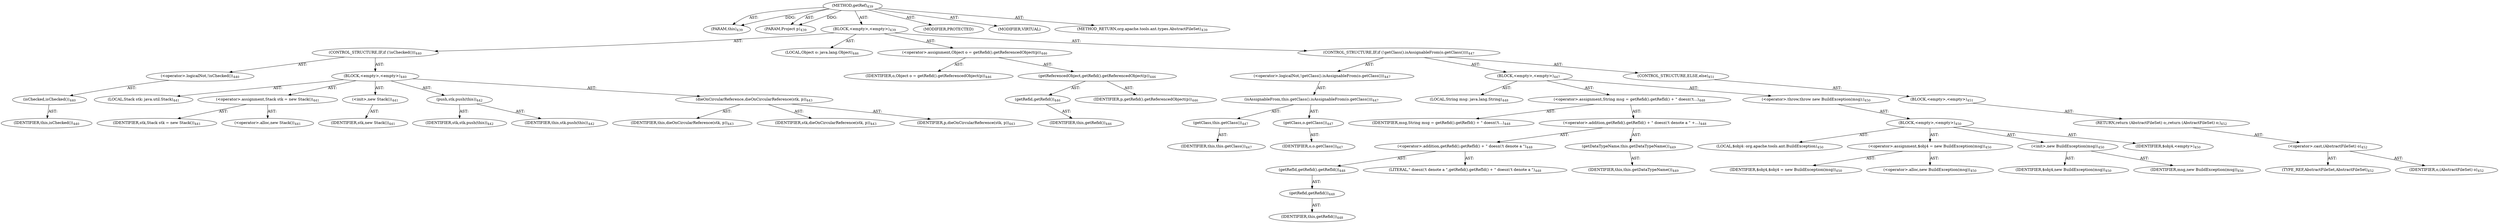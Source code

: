 digraph "getRef" {  
"111669149718" [label = <(METHOD,getRef)<SUB>439</SUB>> ]
"115964117012" [label = <(PARAM,this)<SUB>439</SUB>> ]
"115964117057" [label = <(PARAM,Project p)<SUB>439</SUB>> ]
"25769803835" [label = <(BLOCK,&lt;empty&gt;,&lt;empty&gt;)<SUB>439</SUB>> ]
"47244640289" [label = <(CONTROL_STRUCTURE,IF,if (!isChecked()))<SUB>440</SUB>> ]
"30064771353" [label = <(&lt;operator&gt;.logicalNot,!isChecked())<SUB>440</SUB>> ]
"30064771354" [label = <(isChecked,isChecked())<SUB>440</SUB>> ]
"68719476790" [label = <(IDENTIFIER,this,isChecked())<SUB>440</SUB>> ]
"25769803836" [label = <(BLOCK,&lt;empty&gt;,&lt;empty&gt;)<SUB>440</SUB>> ]
"94489280530" [label = <(LOCAL,Stack stk: java.util.Stack)<SUB>441</SUB>> ]
"30064771355" [label = <(&lt;operator&gt;.assignment,Stack stk = new Stack())<SUB>441</SUB>> ]
"68719476998" [label = <(IDENTIFIER,stk,Stack stk = new Stack())<SUB>441</SUB>> ]
"30064771356" [label = <(&lt;operator&gt;.alloc,new Stack())<SUB>441</SUB>> ]
"30064771357" [label = <(&lt;init&gt;,new Stack())<SUB>441</SUB>> ]
"68719476999" [label = <(IDENTIFIER,stk,new Stack())<SUB>441</SUB>> ]
"30064771358" [label = <(push,stk.push(this))<SUB>442</SUB>> ]
"68719477000" [label = <(IDENTIFIER,stk,stk.push(this))<SUB>442</SUB>> ]
"68719476791" [label = <(IDENTIFIER,this,stk.push(this))<SUB>442</SUB>> ]
"30064771359" [label = <(dieOnCircularReference,dieOnCircularReference(stk, p))<SUB>443</SUB>> ]
"68719476792" [label = <(IDENTIFIER,this,dieOnCircularReference(stk, p))<SUB>443</SUB>> ]
"68719477001" [label = <(IDENTIFIER,stk,dieOnCircularReference(stk, p))<SUB>443</SUB>> ]
"68719477002" [label = <(IDENTIFIER,p,dieOnCircularReference(stk, p))<SUB>443</SUB>> ]
"94489280531" [label = <(LOCAL,Object o: java.lang.Object)<SUB>446</SUB>> ]
"30064771360" [label = <(&lt;operator&gt;.assignment,Object o = getRefid().getReferencedObject(p))<SUB>446</SUB>> ]
"68719477003" [label = <(IDENTIFIER,o,Object o = getRefid().getReferencedObject(p))<SUB>446</SUB>> ]
"30064771361" [label = <(getReferencedObject,getRefid().getReferencedObject(p))<SUB>446</SUB>> ]
"30064771362" [label = <(getRefid,getRefid())<SUB>446</SUB>> ]
"68719476793" [label = <(IDENTIFIER,this,getRefid())<SUB>446</SUB>> ]
"68719477004" [label = <(IDENTIFIER,p,getRefid().getReferencedObject(p))<SUB>446</SUB>> ]
"47244640290" [label = <(CONTROL_STRUCTURE,IF,if (!getClass().isAssignableFrom(o.getClass())))<SUB>447</SUB>> ]
"30064771363" [label = <(&lt;operator&gt;.logicalNot,!getClass().isAssignableFrom(o.getClass()))<SUB>447</SUB>> ]
"30064771364" [label = <(isAssignableFrom,this.getClass().isAssignableFrom(o.getClass()))<SUB>447</SUB>> ]
"30064771365" [label = <(getClass,this.getClass())<SUB>447</SUB>> ]
"68719476794" [label = <(IDENTIFIER,this,this.getClass())<SUB>447</SUB>> ]
"30064771366" [label = <(getClass,o.getClass())<SUB>447</SUB>> ]
"68719477005" [label = <(IDENTIFIER,o,o.getClass())<SUB>447</SUB>> ]
"25769803837" [label = <(BLOCK,&lt;empty&gt;,&lt;empty&gt;)<SUB>447</SUB>> ]
"94489280532" [label = <(LOCAL,String msg: java.lang.String)<SUB>448</SUB>> ]
"30064771367" [label = <(&lt;operator&gt;.assignment,String msg = getRefid().getRefId() + &quot; doesn\'t...)<SUB>448</SUB>> ]
"68719477006" [label = <(IDENTIFIER,msg,String msg = getRefid().getRefId() + &quot; doesn\'t...)<SUB>448</SUB>> ]
"30064771368" [label = <(&lt;operator&gt;.addition,getRefid().getRefId() + &quot; doesn\'t denote a &quot; +...)<SUB>448</SUB>> ]
"30064771369" [label = <(&lt;operator&gt;.addition,getRefid().getRefId() + &quot; doesn\'t denote a &quot;)<SUB>448</SUB>> ]
"30064771370" [label = <(getRefId,getRefid().getRefId())<SUB>448</SUB>> ]
"30064771371" [label = <(getRefid,getRefid())<SUB>448</SUB>> ]
"68719476795" [label = <(IDENTIFIER,this,getRefid())<SUB>448</SUB>> ]
"90194313237" [label = <(LITERAL,&quot; doesn\'t denote a &quot;,getRefid().getRefId() + &quot; doesn\'t denote a &quot;)<SUB>448</SUB>> ]
"30064771372" [label = <(getDataTypeName,this.getDataTypeName())<SUB>449</SUB>> ]
"68719476796" [label = <(IDENTIFIER,this,this.getDataTypeName())<SUB>449</SUB>> ]
"30064771373" [label = <(&lt;operator&gt;.throw,throw new BuildException(msg);)<SUB>450</SUB>> ]
"25769803838" [label = <(BLOCK,&lt;empty&gt;,&lt;empty&gt;)<SUB>450</SUB>> ]
"94489280533" [label = <(LOCAL,$obj4: org.apache.tools.ant.BuildException)<SUB>450</SUB>> ]
"30064771374" [label = <(&lt;operator&gt;.assignment,$obj4 = new BuildException(msg))<SUB>450</SUB>> ]
"68719477007" [label = <(IDENTIFIER,$obj4,$obj4 = new BuildException(msg))<SUB>450</SUB>> ]
"30064771375" [label = <(&lt;operator&gt;.alloc,new BuildException(msg))<SUB>450</SUB>> ]
"30064771376" [label = <(&lt;init&gt;,new BuildException(msg))<SUB>450</SUB>> ]
"68719477008" [label = <(IDENTIFIER,$obj4,new BuildException(msg))<SUB>450</SUB>> ]
"68719477009" [label = <(IDENTIFIER,msg,new BuildException(msg))<SUB>450</SUB>> ]
"68719477010" [label = <(IDENTIFIER,$obj4,&lt;empty&gt;)<SUB>450</SUB>> ]
"47244640291" [label = <(CONTROL_STRUCTURE,ELSE,else)<SUB>451</SUB>> ]
"25769803839" [label = <(BLOCK,&lt;empty&gt;,&lt;empty&gt;)<SUB>451</SUB>> ]
"146028888079" [label = <(RETURN,return (AbstractFileSet) o;,return (AbstractFileSet) o;)<SUB>452</SUB>> ]
"30064771377" [label = <(&lt;operator&gt;.cast,(AbstractFileSet) o)<SUB>452</SUB>> ]
"180388626437" [label = <(TYPE_REF,AbstractFileSet,AbstractFileSet)<SUB>452</SUB>> ]
"68719477011" [label = <(IDENTIFIER,o,(AbstractFileSet) o)<SUB>452</SUB>> ]
"133143986227" [label = <(MODIFIER,PROTECTED)> ]
"133143986228" [label = <(MODIFIER,VIRTUAL)> ]
"128849018902" [label = <(METHOD_RETURN,org.apache.tools.ant.types.AbstractFileSet)<SUB>439</SUB>> ]
  "111669149718" -> "115964117012"  [ label = "AST: "] 
  "111669149718" -> "115964117057"  [ label = "AST: "] 
  "111669149718" -> "25769803835"  [ label = "AST: "] 
  "111669149718" -> "133143986227"  [ label = "AST: "] 
  "111669149718" -> "133143986228"  [ label = "AST: "] 
  "111669149718" -> "128849018902"  [ label = "AST: "] 
  "25769803835" -> "47244640289"  [ label = "AST: "] 
  "25769803835" -> "94489280531"  [ label = "AST: "] 
  "25769803835" -> "30064771360"  [ label = "AST: "] 
  "25769803835" -> "47244640290"  [ label = "AST: "] 
  "47244640289" -> "30064771353"  [ label = "AST: "] 
  "47244640289" -> "25769803836"  [ label = "AST: "] 
  "30064771353" -> "30064771354"  [ label = "AST: "] 
  "30064771354" -> "68719476790"  [ label = "AST: "] 
  "25769803836" -> "94489280530"  [ label = "AST: "] 
  "25769803836" -> "30064771355"  [ label = "AST: "] 
  "25769803836" -> "30064771357"  [ label = "AST: "] 
  "25769803836" -> "30064771358"  [ label = "AST: "] 
  "25769803836" -> "30064771359"  [ label = "AST: "] 
  "30064771355" -> "68719476998"  [ label = "AST: "] 
  "30064771355" -> "30064771356"  [ label = "AST: "] 
  "30064771357" -> "68719476999"  [ label = "AST: "] 
  "30064771358" -> "68719477000"  [ label = "AST: "] 
  "30064771358" -> "68719476791"  [ label = "AST: "] 
  "30064771359" -> "68719476792"  [ label = "AST: "] 
  "30064771359" -> "68719477001"  [ label = "AST: "] 
  "30064771359" -> "68719477002"  [ label = "AST: "] 
  "30064771360" -> "68719477003"  [ label = "AST: "] 
  "30064771360" -> "30064771361"  [ label = "AST: "] 
  "30064771361" -> "30064771362"  [ label = "AST: "] 
  "30064771361" -> "68719477004"  [ label = "AST: "] 
  "30064771362" -> "68719476793"  [ label = "AST: "] 
  "47244640290" -> "30064771363"  [ label = "AST: "] 
  "47244640290" -> "25769803837"  [ label = "AST: "] 
  "47244640290" -> "47244640291"  [ label = "AST: "] 
  "30064771363" -> "30064771364"  [ label = "AST: "] 
  "30064771364" -> "30064771365"  [ label = "AST: "] 
  "30064771364" -> "30064771366"  [ label = "AST: "] 
  "30064771365" -> "68719476794"  [ label = "AST: "] 
  "30064771366" -> "68719477005"  [ label = "AST: "] 
  "25769803837" -> "94489280532"  [ label = "AST: "] 
  "25769803837" -> "30064771367"  [ label = "AST: "] 
  "25769803837" -> "30064771373"  [ label = "AST: "] 
  "30064771367" -> "68719477006"  [ label = "AST: "] 
  "30064771367" -> "30064771368"  [ label = "AST: "] 
  "30064771368" -> "30064771369"  [ label = "AST: "] 
  "30064771368" -> "30064771372"  [ label = "AST: "] 
  "30064771369" -> "30064771370"  [ label = "AST: "] 
  "30064771369" -> "90194313237"  [ label = "AST: "] 
  "30064771370" -> "30064771371"  [ label = "AST: "] 
  "30064771371" -> "68719476795"  [ label = "AST: "] 
  "30064771372" -> "68719476796"  [ label = "AST: "] 
  "30064771373" -> "25769803838"  [ label = "AST: "] 
  "25769803838" -> "94489280533"  [ label = "AST: "] 
  "25769803838" -> "30064771374"  [ label = "AST: "] 
  "25769803838" -> "30064771376"  [ label = "AST: "] 
  "25769803838" -> "68719477010"  [ label = "AST: "] 
  "30064771374" -> "68719477007"  [ label = "AST: "] 
  "30064771374" -> "30064771375"  [ label = "AST: "] 
  "30064771376" -> "68719477008"  [ label = "AST: "] 
  "30064771376" -> "68719477009"  [ label = "AST: "] 
  "47244640291" -> "25769803839"  [ label = "AST: "] 
  "25769803839" -> "146028888079"  [ label = "AST: "] 
  "146028888079" -> "30064771377"  [ label = "AST: "] 
  "30064771377" -> "180388626437"  [ label = "AST: "] 
  "30064771377" -> "68719477011"  [ label = "AST: "] 
  "111669149718" -> "115964117012"  [ label = "DDG: "] 
  "111669149718" -> "115964117057"  [ label = "DDG: "] 
}
